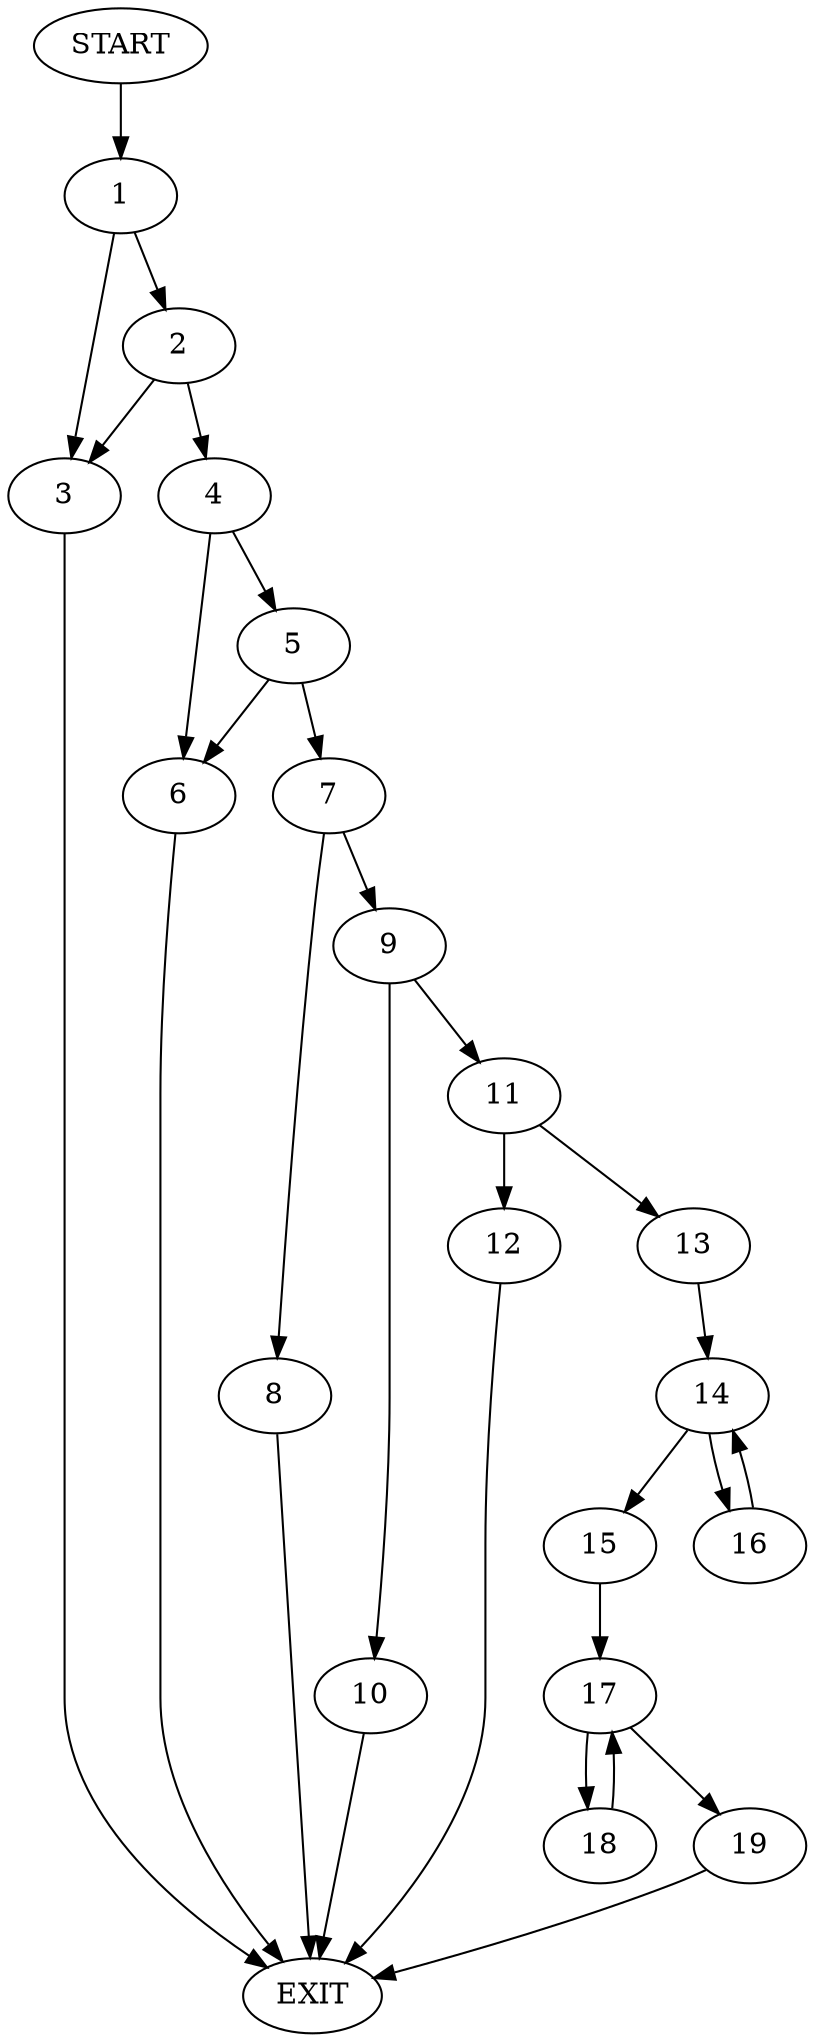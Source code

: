 digraph {
0 [label="START"]
20 [label="EXIT"]
0 -> 1
1 -> 2
1 -> 3
2 -> 4
2 -> 3
3 -> 20
4 -> 5
4 -> 6
5 -> 6
5 -> 7
6 -> 20
7 -> 8
7 -> 9
9 -> 10
9 -> 11
8 -> 20
10 -> 20
11 -> 12
11 -> 13
12 -> 20
13 -> 14
14 -> 15
14 -> 16
15 -> 17
16 -> 14
17 -> 18
17 -> 19
19 -> 20
18 -> 17
}
